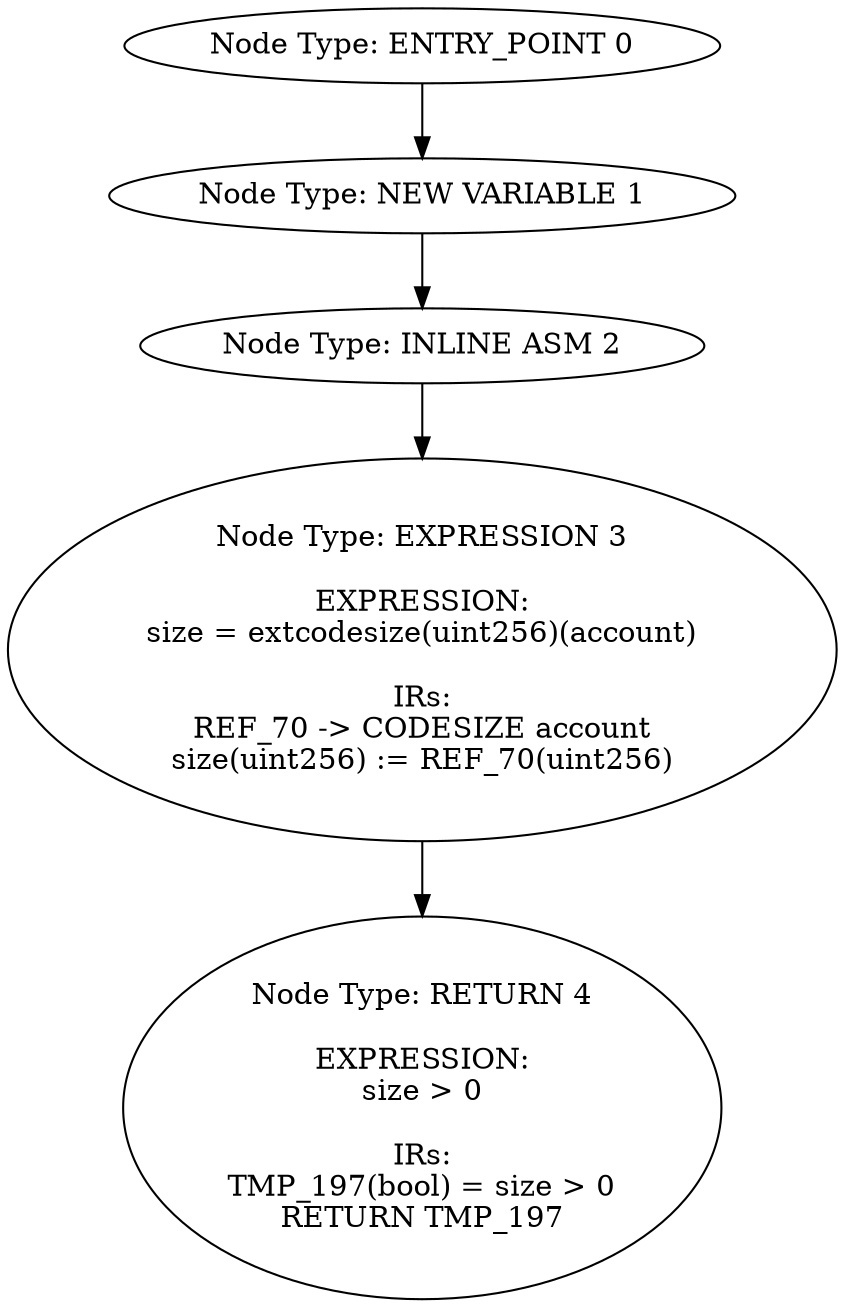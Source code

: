 digraph{
0[label="Node Type: ENTRY_POINT 0
"];
0->1;
1[label="Node Type: NEW VARIABLE 1
"];
1->2;
2[label="Node Type: INLINE ASM 2
"];
2->3;
3[label="Node Type: EXPRESSION 3

EXPRESSION:
size = extcodesize(uint256)(account)

IRs:
REF_70 -> CODESIZE account
size(uint256) := REF_70(uint256)"];
3->4;
4[label="Node Type: RETURN 4

EXPRESSION:
size > 0

IRs:
TMP_197(bool) = size > 0
RETURN TMP_197"];
}
